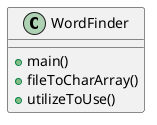 @startuml
'https://plantuml.com/sequence-diagram

WordFinder : + main()
WordFinder : + fileToCharArray()
WordFinder : + utilizeToUse()

@enduml
